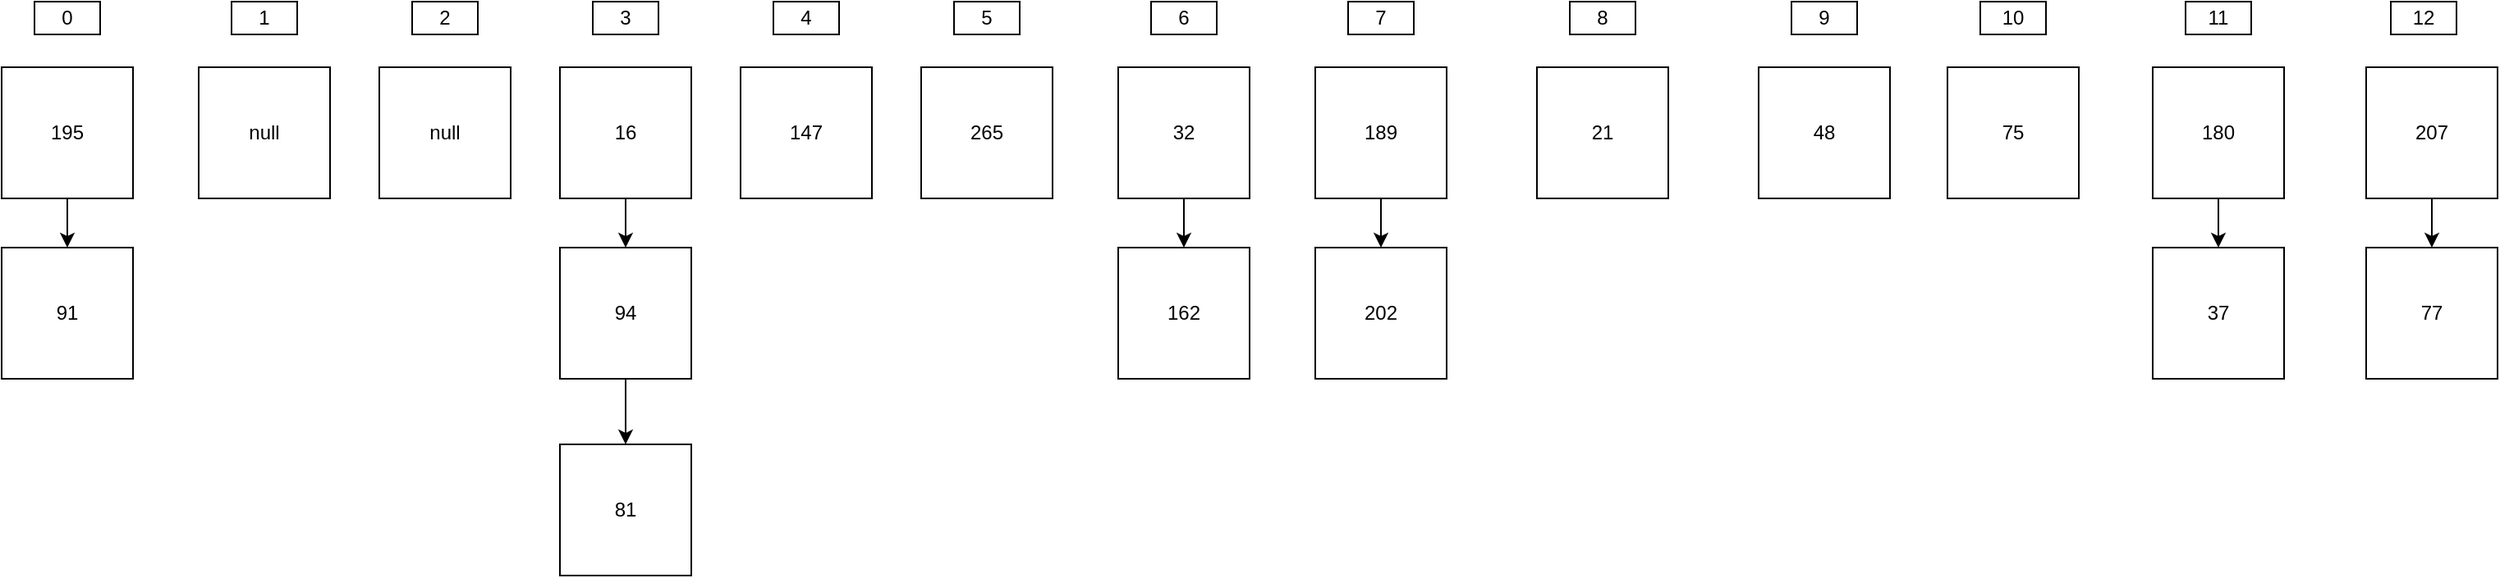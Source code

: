 <mxfile version="12.2.0" type="device" pages="1"><diagram id="ertUmymqVYY2M5BKwslD" name="Page-1"><mxGraphModel dx="503" dy="735" grid="1" gridSize="10" guides="1" tooltips="1" connect="1" arrows="1" fold="1" page="1" pageScale="1" pageWidth="850" pageHeight="1100" math="0" shadow="0"><root><mxCell id="0"/><mxCell id="1" parent="0"/><mxCell id="7sx6hhO_XWdn1sWRnPVH-28" style="edgeStyle=orthogonalEdgeStyle;rounded=0;orthogonalLoop=1;jettySize=auto;html=1;" edge="1" parent="1" source="7sx6hhO_XWdn1sWRnPVH-1" target="7sx6hhO_XWdn1sWRnPVH-29"><mxGeometry relative="1" as="geometry"><mxPoint x="90" y="240" as="targetPoint"/></mxGeometry></mxCell><mxCell id="7sx6hhO_XWdn1sWRnPVH-1" value="195" style="whiteSpace=wrap;html=1;aspect=fixed;" vertex="1" parent="1"><mxGeometry x="50" y="110" width="80" height="80" as="geometry"/></mxCell><mxCell id="7sx6hhO_XWdn1sWRnPVH-2" value="null" style="whiteSpace=wrap;html=1;aspect=fixed;" vertex="1" parent="1"><mxGeometry x="170" y="110" width="80" height="80" as="geometry"/></mxCell><mxCell id="7sx6hhO_XWdn1sWRnPVH-3" value="null" style="whiteSpace=wrap;html=1;aspect=fixed;" vertex="1" parent="1"><mxGeometry x="280" y="110" width="80" height="80" as="geometry"/></mxCell><mxCell id="7sx6hhO_XWdn1sWRnPVH-30" style="edgeStyle=orthogonalEdgeStyle;rounded=0;orthogonalLoop=1;jettySize=auto;html=1;" edge="1" parent="1" source="7sx6hhO_XWdn1sWRnPVH-4" target="7sx6hhO_XWdn1sWRnPVH-31"><mxGeometry relative="1" as="geometry"><mxPoint x="430" y="240" as="targetPoint"/></mxGeometry></mxCell><mxCell id="7sx6hhO_XWdn1sWRnPVH-4" value="16" style="whiteSpace=wrap;html=1;aspect=fixed;" vertex="1" parent="1"><mxGeometry x="390" y="110" width="80" height="80" as="geometry"/></mxCell><mxCell id="7sx6hhO_XWdn1sWRnPVH-5" value="147" style="whiteSpace=wrap;html=1;aspect=fixed;" vertex="1" parent="1"><mxGeometry x="500" y="110" width="80" height="80" as="geometry"/></mxCell><mxCell id="7sx6hhO_XWdn1sWRnPVH-6" value="265" style="whiteSpace=wrap;html=1;aspect=fixed;" vertex="1" parent="1"><mxGeometry x="610" y="110" width="80" height="80" as="geometry"/></mxCell><mxCell id="7sx6hhO_XWdn1sWRnPVH-39" style="edgeStyle=orthogonalEdgeStyle;rounded=0;orthogonalLoop=1;jettySize=auto;html=1;entryX=0.5;entryY=0;entryDx=0;entryDy=0;" edge="1" parent="1" source="7sx6hhO_XWdn1sWRnPVH-7" target="7sx6hhO_XWdn1sWRnPVH-36"><mxGeometry relative="1" as="geometry"/></mxCell><mxCell id="7sx6hhO_XWdn1sWRnPVH-7" value="32" style="whiteSpace=wrap;html=1;aspect=fixed;" vertex="1" parent="1"><mxGeometry x="730" y="110" width="80" height="80" as="geometry"/></mxCell><mxCell id="7sx6hhO_XWdn1sWRnPVH-41" value="" style="edgeStyle=orthogonalEdgeStyle;rounded=0;orthogonalLoop=1;jettySize=auto;html=1;" edge="1" parent="1" source="7sx6hhO_XWdn1sWRnPVH-8" target="7sx6hhO_XWdn1sWRnPVH-40"><mxGeometry relative="1" as="geometry"/></mxCell><mxCell id="7sx6hhO_XWdn1sWRnPVH-8" value="189" style="whiteSpace=wrap;html=1;aspect=fixed;" vertex="1" parent="1"><mxGeometry x="850" y="110" width="80" height="80" as="geometry"/></mxCell><mxCell id="7sx6hhO_XWdn1sWRnPVH-40" value="202" style="whiteSpace=wrap;html=1;aspect=fixed;" vertex="1" parent="1"><mxGeometry x="850" y="220" width="80" height="80" as="geometry"/></mxCell><mxCell id="7sx6hhO_XWdn1sWRnPVH-9" value="21" style="whiteSpace=wrap;html=1;aspect=fixed;" vertex="1" parent="1"><mxGeometry x="985" y="110" width="80" height="80" as="geometry"/></mxCell><mxCell id="7sx6hhO_XWdn1sWRnPVH-10" value="48" style="whiteSpace=wrap;html=1;aspect=fixed;" vertex="1" parent="1"><mxGeometry x="1120" y="110" width="80" height="80" as="geometry"/></mxCell><mxCell id="7sx6hhO_XWdn1sWRnPVH-11" value="75" style="whiteSpace=wrap;html=1;aspect=fixed;" vertex="1" parent="1"><mxGeometry x="1235" y="110" width="80" height="80" as="geometry"/></mxCell><mxCell id="7sx6hhO_XWdn1sWRnPVH-43" style="edgeStyle=orthogonalEdgeStyle;rounded=0;orthogonalLoop=1;jettySize=auto;html=1;entryX=0.5;entryY=0;entryDx=0;entryDy=0;" edge="1" parent="1" source="7sx6hhO_XWdn1sWRnPVH-12" target="7sx6hhO_XWdn1sWRnPVH-42"><mxGeometry relative="1" as="geometry"/></mxCell><mxCell id="7sx6hhO_XWdn1sWRnPVH-12" value="180" style="whiteSpace=wrap;html=1;aspect=fixed;" vertex="1" parent="1"><mxGeometry x="1360" y="110" width="80" height="80" as="geometry"/></mxCell><mxCell id="7sx6hhO_XWdn1sWRnPVH-45" style="edgeStyle=orthogonalEdgeStyle;rounded=0;orthogonalLoop=1;jettySize=auto;html=1;entryX=0.5;entryY=0;entryDx=0;entryDy=0;" edge="1" parent="1" source="7sx6hhO_XWdn1sWRnPVH-13" target="7sx6hhO_XWdn1sWRnPVH-44"><mxGeometry relative="1" as="geometry"/></mxCell><mxCell id="7sx6hhO_XWdn1sWRnPVH-13" value="207" style="whiteSpace=wrap;html=1;aspect=fixed;" vertex="1" parent="1"><mxGeometry x="1490" y="110" width="80" height="80" as="geometry"/></mxCell><mxCell id="7sx6hhO_XWdn1sWRnPVH-14" value="0" style="rounded=0;whiteSpace=wrap;html=1;" vertex="1" parent="1"><mxGeometry x="70" y="70" width="40" height="20" as="geometry"/></mxCell><mxCell id="7sx6hhO_XWdn1sWRnPVH-16" value="1" style="rounded=0;whiteSpace=wrap;html=1;" vertex="1" parent="1"><mxGeometry x="190" y="70" width="40" height="20" as="geometry"/></mxCell><mxCell id="7sx6hhO_XWdn1sWRnPVH-17" value="2" style="rounded=0;whiteSpace=wrap;html=1;" vertex="1" parent="1"><mxGeometry x="300" y="70" width="40" height="20" as="geometry"/></mxCell><mxCell id="7sx6hhO_XWdn1sWRnPVH-18" value="3" style="rounded=0;whiteSpace=wrap;html=1;" vertex="1" parent="1"><mxGeometry x="410" y="70" width="40" height="20" as="geometry"/></mxCell><mxCell id="7sx6hhO_XWdn1sWRnPVH-19" value="4" style="rounded=0;whiteSpace=wrap;html=1;" vertex="1" parent="1"><mxGeometry x="520" y="70" width="40" height="20" as="geometry"/></mxCell><mxCell id="7sx6hhO_XWdn1sWRnPVH-20" value="5" style="rounded=0;whiteSpace=wrap;html=1;" vertex="1" parent="1"><mxGeometry x="630" y="70" width="40" height="20" as="geometry"/></mxCell><mxCell id="7sx6hhO_XWdn1sWRnPVH-21" value="6" style="rounded=0;whiteSpace=wrap;html=1;" vertex="1" parent="1"><mxGeometry x="750" y="70" width="40" height="20" as="geometry"/></mxCell><mxCell id="7sx6hhO_XWdn1sWRnPVH-22" value="7" style="rounded=0;whiteSpace=wrap;html=1;" vertex="1" parent="1"><mxGeometry x="870" y="70" width="40" height="20" as="geometry"/></mxCell><mxCell id="7sx6hhO_XWdn1sWRnPVH-23" value="8" style="rounded=0;whiteSpace=wrap;html=1;" vertex="1" parent="1"><mxGeometry x="1005" y="70" width="40" height="20" as="geometry"/></mxCell><mxCell id="7sx6hhO_XWdn1sWRnPVH-24" value="9" style="rounded=0;whiteSpace=wrap;html=1;" vertex="1" parent="1"><mxGeometry x="1140" y="70" width="40" height="20" as="geometry"/></mxCell><mxCell id="7sx6hhO_XWdn1sWRnPVH-25" value="10" style="rounded=0;whiteSpace=wrap;html=1;" vertex="1" parent="1"><mxGeometry x="1255" y="70" width="40" height="20" as="geometry"/></mxCell><mxCell id="7sx6hhO_XWdn1sWRnPVH-26" value="11" style="rounded=0;whiteSpace=wrap;html=1;" vertex="1" parent="1"><mxGeometry x="1380" y="70" width="40" height="20" as="geometry"/></mxCell><mxCell id="7sx6hhO_XWdn1sWRnPVH-27" value="12" style="rounded=0;whiteSpace=wrap;html=1;" vertex="1" parent="1"><mxGeometry x="1505" y="70" width="40" height="20" as="geometry"/></mxCell><mxCell id="7sx6hhO_XWdn1sWRnPVH-29" value="91" style="whiteSpace=wrap;html=1;aspect=fixed;" vertex="1" parent="1"><mxGeometry x="50" y="220" width="80" height="80" as="geometry"/></mxCell><mxCell id="7sx6hhO_XWdn1sWRnPVH-34" style="edgeStyle=orthogonalEdgeStyle;rounded=0;orthogonalLoop=1;jettySize=auto;html=1;entryX=0.5;entryY=0;entryDx=0;entryDy=0;" edge="1" parent="1" source="7sx6hhO_XWdn1sWRnPVH-31" target="7sx6hhO_XWdn1sWRnPVH-33"><mxGeometry relative="1" as="geometry"/></mxCell><mxCell id="7sx6hhO_XWdn1sWRnPVH-31" value="94" style="whiteSpace=wrap;html=1;aspect=fixed;" vertex="1" parent="1"><mxGeometry x="390" y="220" width="80" height="80" as="geometry"/></mxCell><mxCell id="7sx6hhO_XWdn1sWRnPVH-33" value="81" style="whiteSpace=wrap;html=1;aspect=fixed;" vertex="1" parent="1"><mxGeometry x="390" y="340" width="80" height="80" as="geometry"/></mxCell><mxCell id="7sx6hhO_XWdn1sWRnPVH-36" value="162" style="whiteSpace=wrap;html=1;aspect=fixed;direction=east;" vertex="1" parent="1"><mxGeometry x="730" y="220" width="80" height="80" as="geometry"/></mxCell><mxCell id="7sx6hhO_XWdn1sWRnPVH-42" value="37" style="whiteSpace=wrap;html=1;aspect=fixed;" vertex="1" parent="1"><mxGeometry x="1360" y="220" width="80" height="80" as="geometry"/></mxCell><mxCell id="7sx6hhO_XWdn1sWRnPVH-44" value="77" style="whiteSpace=wrap;html=1;aspect=fixed;" vertex="1" parent="1"><mxGeometry x="1490" y="220" width="80" height="80" as="geometry"/></mxCell></root></mxGraphModel></diagram></mxfile>